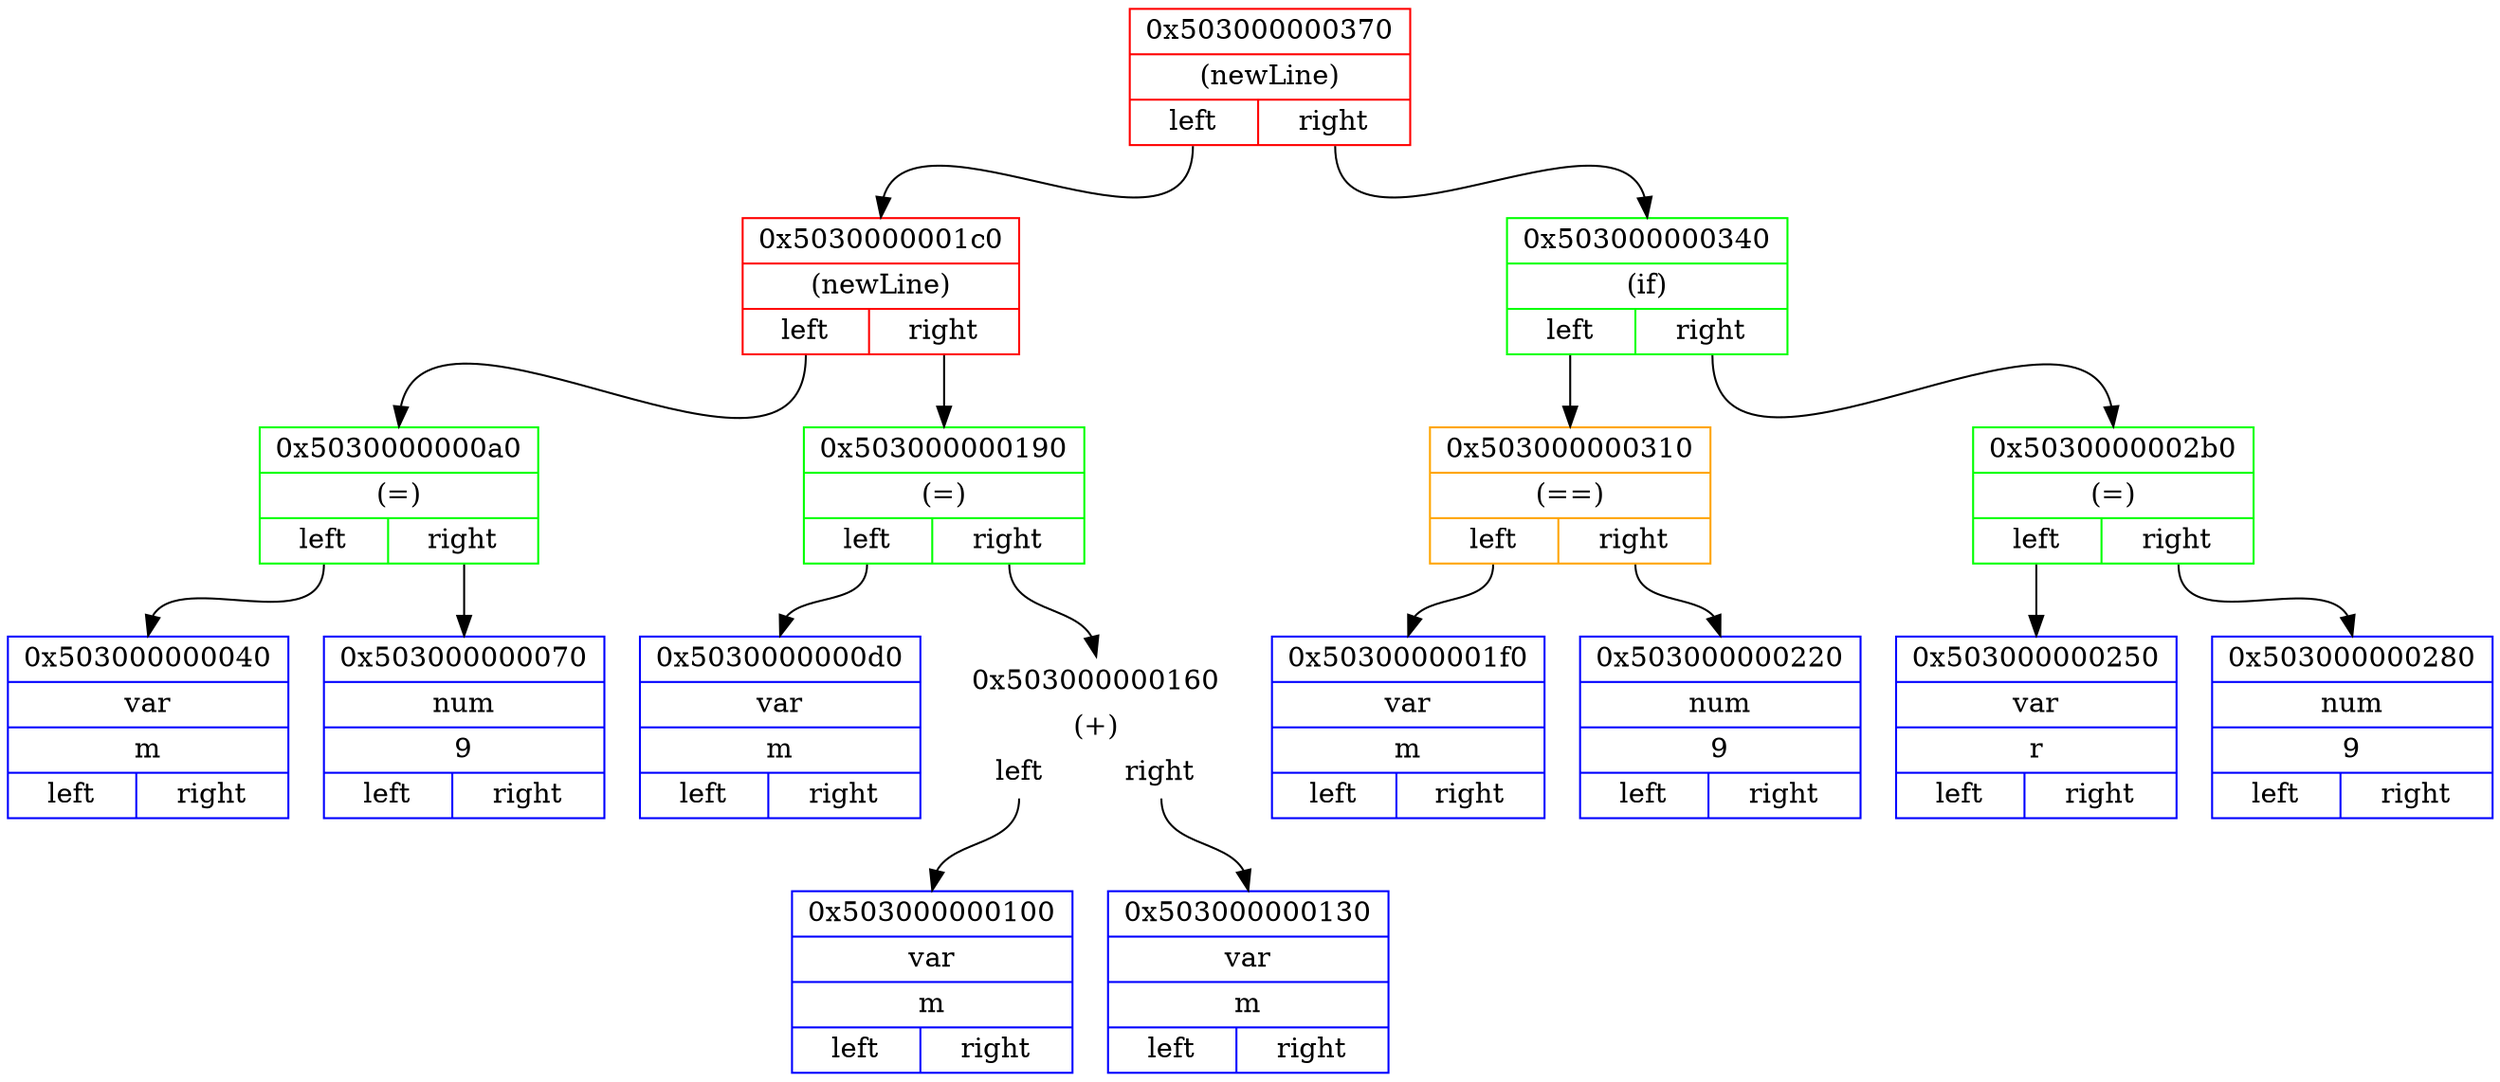 digraph
{ 
rankdir=HR;

node0x503000000370 [ shape=record, color = red rank = 1, label= "{ 0x503000000370 | (newLine) | {<n0x503000000370_l> left | <n0x503000000370_r> right}} " ];
node0x5030000001c0 [ shape=record, color = red rank = 2, label= "{ 0x5030000001c0 | (newLine) | {<n0x5030000001c0_l> left | <n0x5030000001c0_r> right}} " ];
node0x5030000000a0 [ shape=record, color = green rank = 3, label= "{ 0x5030000000a0 | (=) | {<n0x5030000000a0_l> left | <n0x5030000000a0_r> right}} " ];
node0x503000000040 [ shape=record, color = blue rank = 4, label= "{ 0x503000000040 | var | m | {<n0x503000000040_l> left | <n0x503000000040_r> right}} " ];
node0x5030000000a0:<n0x5030000000a0_l>:s -> node0x503000000040:n [ color = black; ]
node0x503000000070 [ shape=record, color = blue rank = 5, label= "{ 0x503000000070 | num | 9 | {<n0x503000000070_l> left | <n0x503000000070_r> right}} " ];
node0x5030000000a0:<n0x5030000000a0_r>:s -> node0x503000000070:n [ color = black; ]
node0x5030000001c0:<n0x5030000001c0_l>:s -> node0x5030000000a0:n [ color = black; ]
node0x503000000190 [ shape=record, color = green rank = 4, label= "{ 0x503000000190 | (=) | {<n0x503000000190_l> left | <n0x503000000190_r> right}} " ];
node0x5030000000d0 [ shape=record, color = blue rank = 5, label= "{ 0x5030000000d0 | var | m | {<n0x5030000000d0_l> left | <n0x5030000000d0_r> right}} " ];
node0x503000000190:<n0x503000000190_l>:s -> node0x5030000000d0:n [ color = black; ]
node0x503000000160 [ shape=record, color = white rank = 6, label= "{ 0x503000000160 | (+) | {<n0x503000000160_l> left | <n0x503000000160_r> right}} " ];
node0x503000000100 [ shape=record, color = blue rank = 7, label= "{ 0x503000000100 | var | m | {<n0x503000000100_l> left | <n0x503000000100_r> right}} " ];
node0x503000000160:<n0x503000000160_l>:s -> node0x503000000100:n [ color = black; ]
node0x503000000130 [ shape=record, color = blue rank = 8, label= "{ 0x503000000130 | var | m | {<n0x503000000130_l> left | <n0x503000000130_r> right}} " ];
node0x503000000160:<n0x503000000160_r>:s -> node0x503000000130:n [ color = black; ]
node0x503000000190:<n0x503000000190_r>:s -> node0x503000000160:n [ color = black; ]
node0x5030000001c0:<n0x5030000001c0_r>:s -> node0x503000000190:n [ color = black; ]
node0x503000000370:<n0x503000000370_l>:s -> node0x5030000001c0:n [ color = black; ]
node0x503000000340 [ shape=record, color = green rank = 3, label= "{ 0x503000000340 | (if) | {<n0x503000000340_l> left | <n0x503000000340_r> right}} " ];
node0x503000000310 [ shape=record, color = orange rank = 4, label= "{ 0x503000000310 | (==) | {<n0x503000000310_l> left | <n0x503000000310_r> right}} " ];
node0x5030000001f0 [ shape=record, color = blue rank = 5, label= "{ 0x5030000001f0 | var | m | {<n0x5030000001f0_l> left | <n0x5030000001f0_r> right}} " ];
node0x503000000310:<n0x503000000310_l>:s -> node0x5030000001f0:n [ color = black; ]
node0x503000000220 [ shape=record, color = blue rank = 6, label= "{ 0x503000000220 | num | 9 | {<n0x503000000220_l> left | <n0x503000000220_r> right}} " ];
node0x503000000310:<n0x503000000310_r>:s -> node0x503000000220:n [ color = black; ]
node0x503000000340:<n0x503000000340_l>:s -> node0x503000000310:n [ color = black; ]
node0x5030000002b0 [ shape=record, color = green rank = 5, label= "{ 0x5030000002b0 | (=) | {<n0x5030000002b0_l> left | <n0x5030000002b0_r> right}} " ];
node0x503000000250 [ shape=record, color = blue rank = 6, label= "{ 0x503000000250 | var | r | {<n0x503000000250_l> left | <n0x503000000250_r> right}} " ];
node0x5030000002b0:<n0x5030000002b0_l>:s -> node0x503000000250:n [ color = black; ]
node0x503000000280 [ shape=record, color = blue rank = 7, label= "{ 0x503000000280 | num | 9 | {<n0x503000000280_l> left | <n0x503000000280_r> right}} " ];
node0x5030000002b0:<n0x5030000002b0_r>:s -> node0x503000000280:n [ color = black; ]
node0x503000000340:<n0x503000000340_r>:s -> node0x5030000002b0:n [ color = black; ]
node0x503000000370:<n0x503000000370_r>:s -> node0x503000000340:n [ color = black; ]
}
